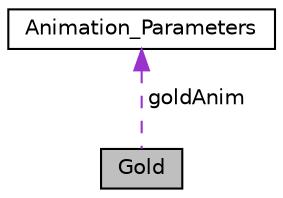 digraph "Gold"
{
  edge [fontname="Helvetica",fontsize="10",labelfontname="Helvetica",labelfontsize="10"];
  node [fontname="Helvetica",fontsize="10",shape=record];
  Node1 [label="Gold",height=0.2,width=0.4,color="black", fillcolor="grey75", style="filled", fontcolor="black"];
  Node2 -> Node1 [dir="back",color="darkorchid3",fontsize="10",style="dashed",label=" goldAnim" ,fontname="Helvetica"];
  Node2 [label="Animation_Parameters",height=0.2,width=0.4,color="black", fillcolor="white", style="filled",URL="$struct_animation___parameters.html",tooltip="Struktura opisujaca animacje, z ktorej będzie tworzony obiekt klasy Animation. "];
}
